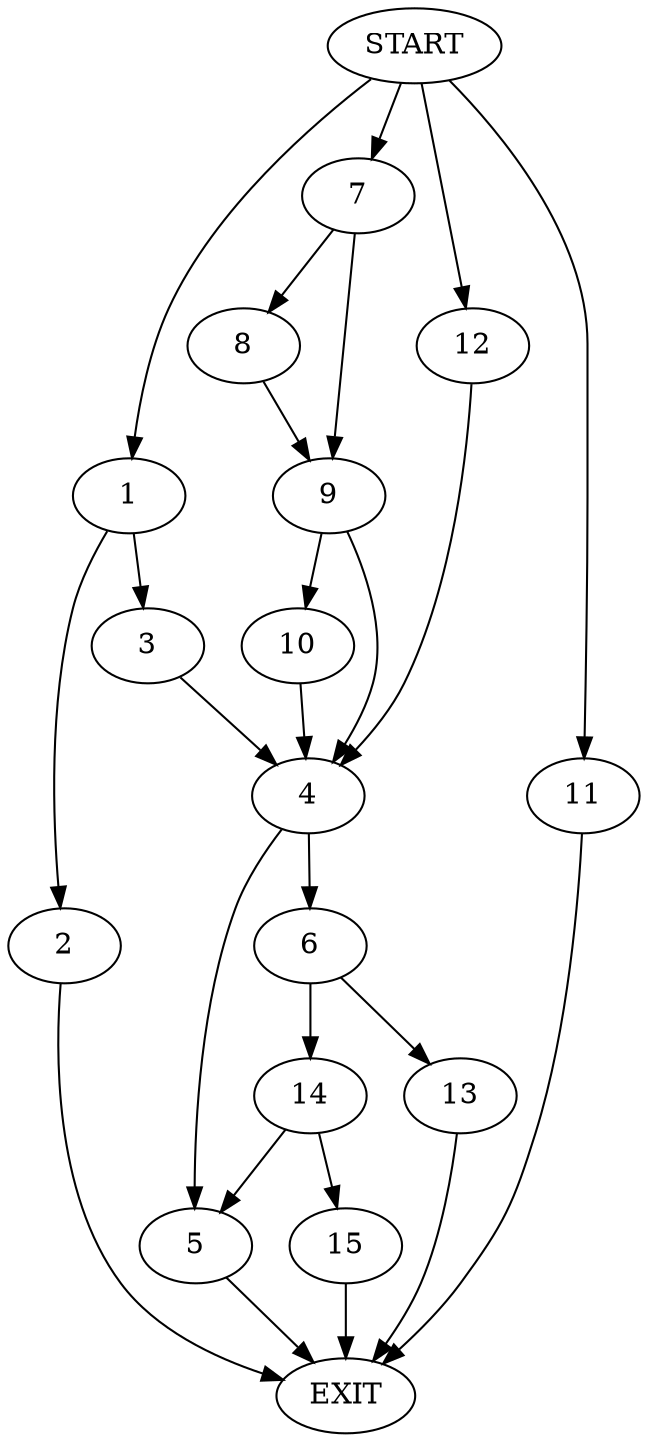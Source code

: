 digraph {
0 [label="START"]
16 [label="EXIT"]
0 -> 1
1 -> 2
1 -> 3
3 -> 4
2 -> 16
4 -> 5
4 -> 6
0 -> 7
7 -> 8
7 -> 9
8 -> 9
9 -> 4
9 -> 10
10 -> 4
0 -> 11
11 -> 16
0 -> 12
12 -> 4
5 -> 16
6 -> 13
6 -> 14
13 -> 16
14 -> 15
14 -> 5
15 -> 16
}
